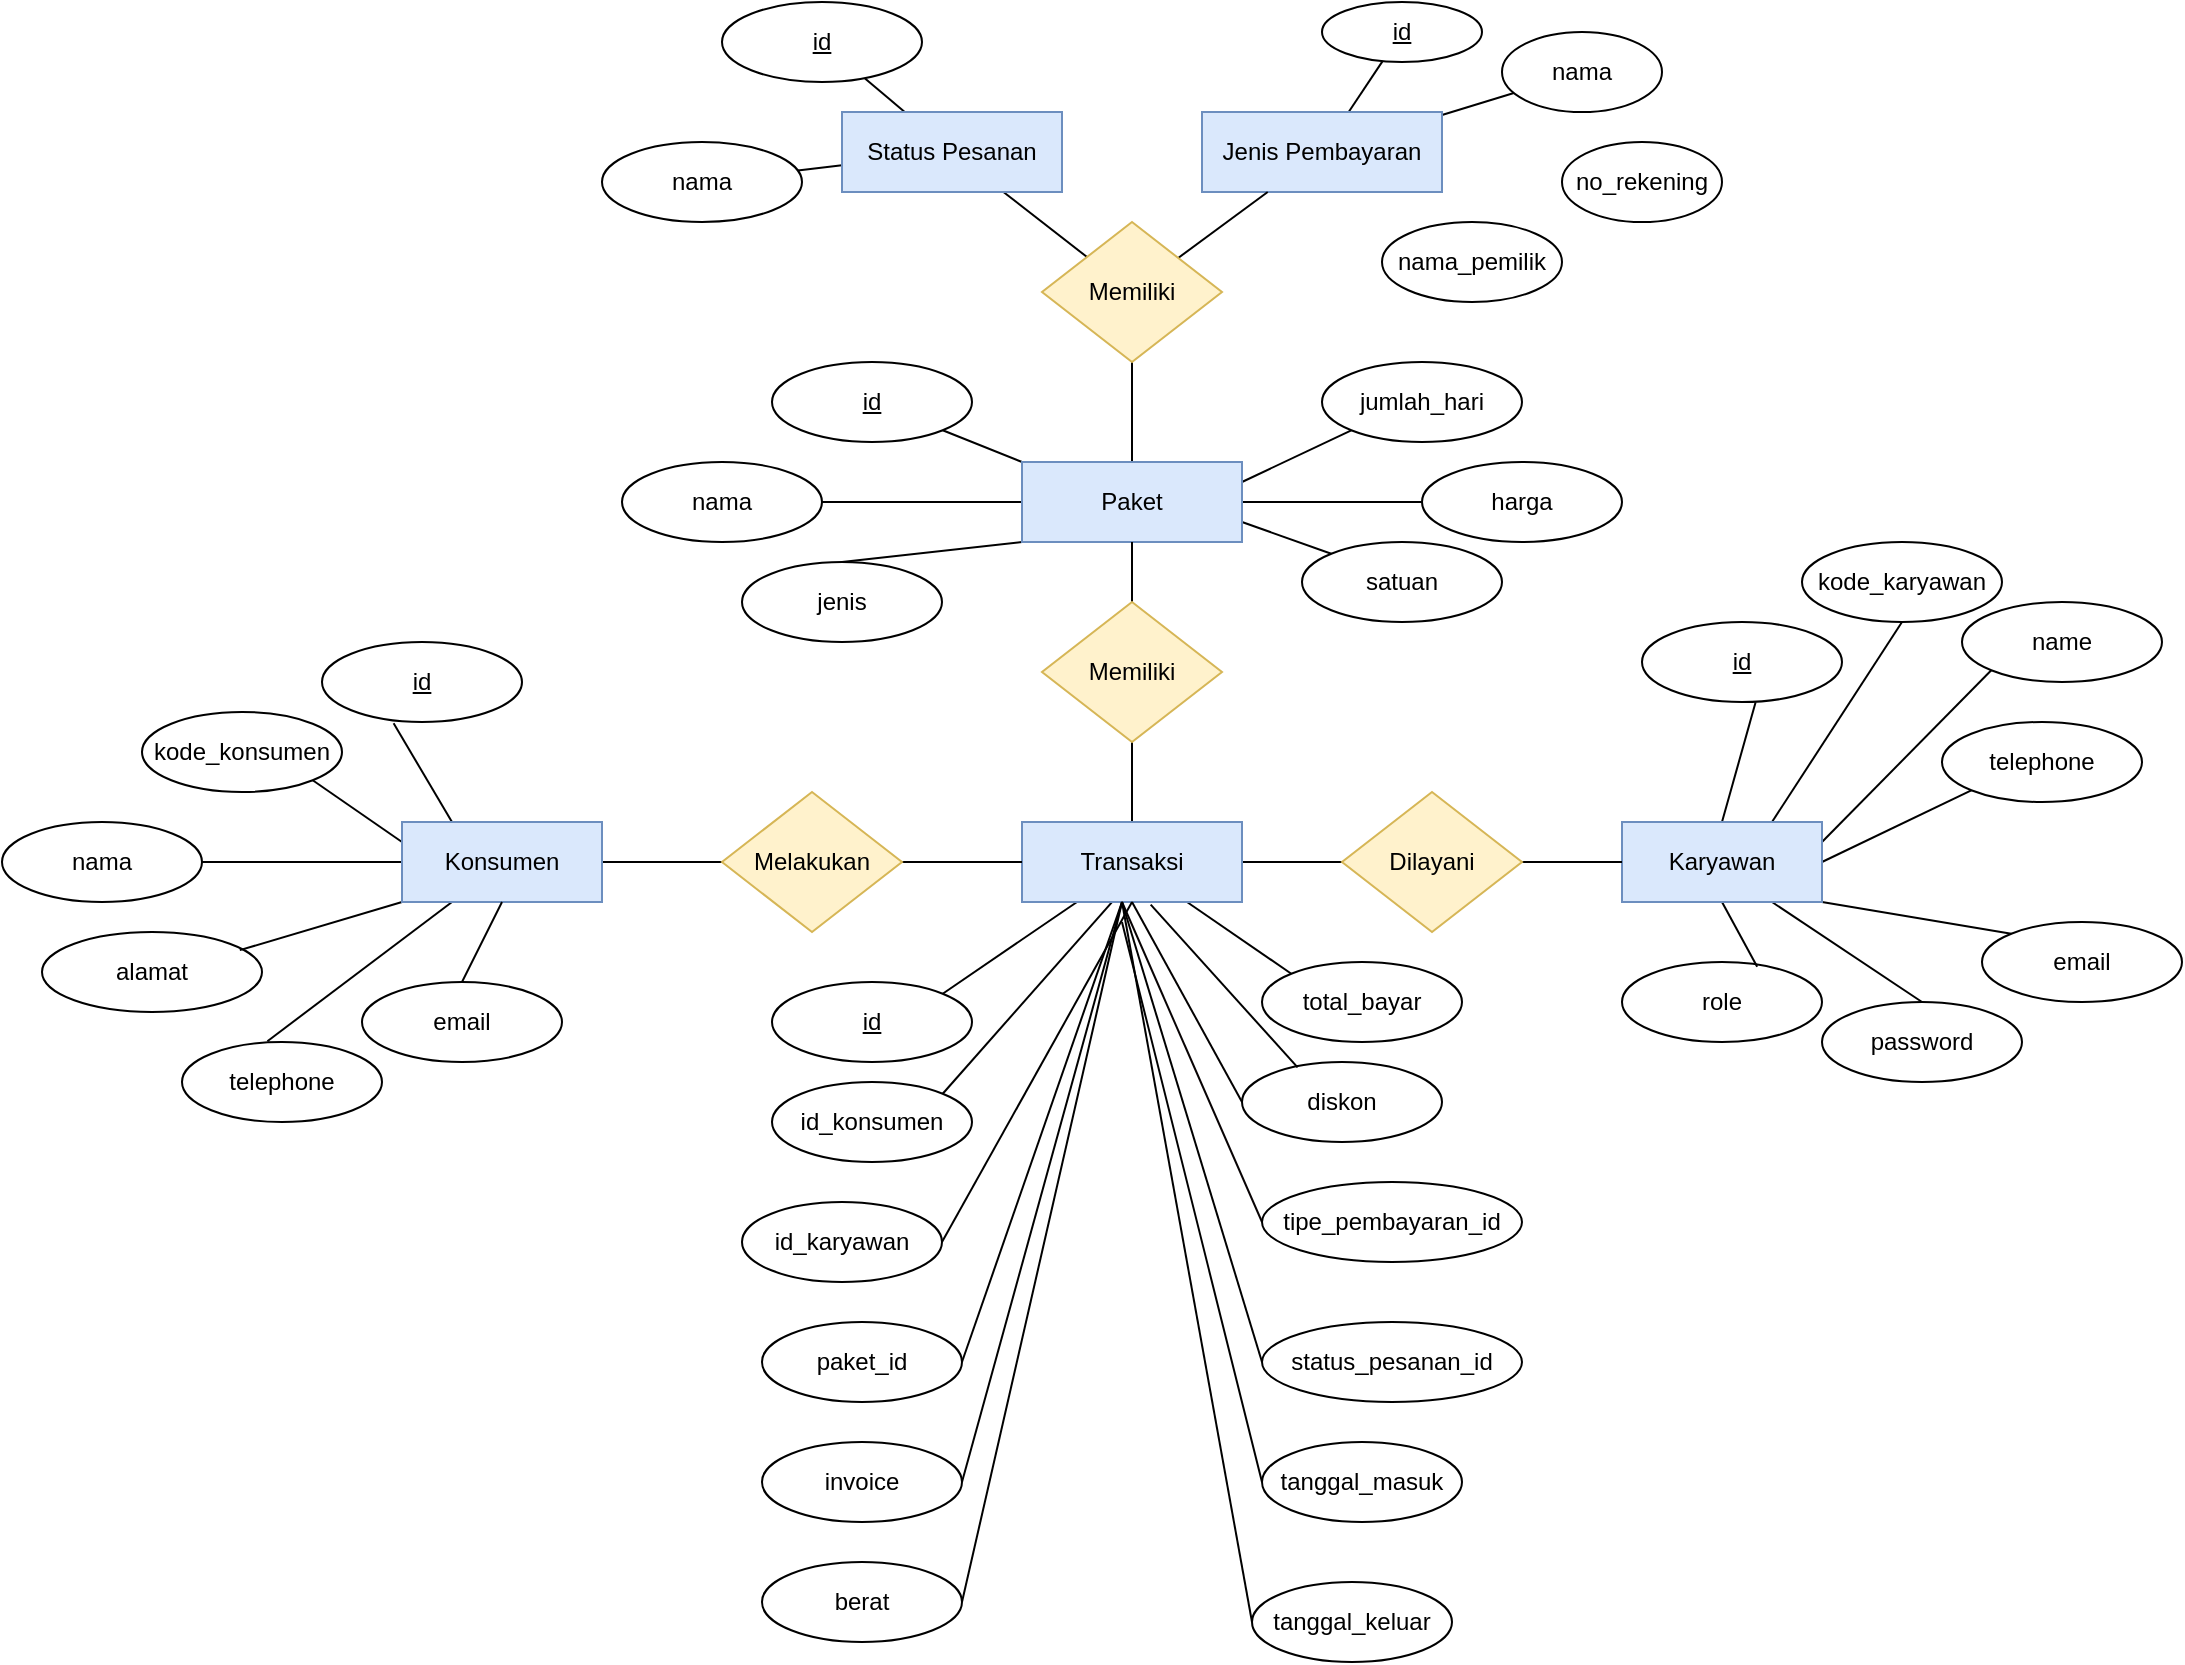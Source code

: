 <mxfile version="21.0.2" type="github">
  <diagram name="Page-1" id="3M1EGsl8p2eKksEgXylc">
    <mxGraphModel dx="1100" dy="583" grid="1" gridSize="10" guides="1" tooltips="1" connect="1" arrows="1" fold="1" page="1" pageScale="1" pageWidth="850" pageHeight="1100" background="#ffffff" math="0" shadow="0">
      <root>
        <mxCell id="0" />
        <mxCell id="1" parent="0" />
        <mxCell id="-BERife1kC8m-4Oo77Mu-1" style="edgeStyle=orthogonalEdgeStyle;rounded=0;orthogonalLoop=1;jettySize=auto;html=1;exitX=1;exitY=0.5;exitDx=0;exitDy=0;startArrow=none;startFill=0;endArrow=none;endFill=0;" edge="1" parent="1" source="-BERife1kC8m-4Oo77Mu-7" target="-BERife1kC8m-4Oo77Mu-35">
          <mxGeometry relative="1" as="geometry" />
        </mxCell>
        <mxCell id="-BERife1kC8m-4Oo77Mu-2" style="edgeStyle=orthogonalEdgeStyle;rounded=0;orthogonalLoop=1;jettySize=auto;html=1;exitX=0;exitY=0.5;exitDx=0;exitDy=0;entryX=1;entryY=0.5;entryDx=0;entryDy=0;startArrow=none;startFill=0;endArrow=none;endFill=0;" edge="1" parent="1" source="-BERife1kC8m-4Oo77Mu-7" target="-BERife1kC8m-4Oo77Mu-45">
          <mxGeometry relative="1" as="geometry" />
        </mxCell>
        <mxCell id="-BERife1kC8m-4Oo77Mu-3" style="rounded=0;orthogonalLoop=1;jettySize=auto;html=1;exitX=0;exitY=0.25;exitDx=0;exitDy=0;entryX=1;entryY=1;entryDx=0;entryDy=0;startArrow=none;startFill=0;endArrow=none;endFill=0;" edge="1" parent="1" source="-BERife1kC8m-4Oo77Mu-7" target="-BERife1kC8m-4Oo77Mu-44">
          <mxGeometry relative="1" as="geometry" />
        </mxCell>
        <mxCell id="-BERife1kC8m-4Oo77Mu-4" style="edgeStyle=none;rounded=0;orthogonalLoop=1;jettySize=auto;html=1;exitX=0.25;exitY=0;exitDx=0;exitDy=0;entryX=0.358;entryY=1.016;entryDx=0;entryDy=0;startArrow=none;startFill=0;endArrow=none;endFill=0;entryPerimeter=0;" edge="1" parent="1" source="-BERife1kC8m-4Oo77Mu-7" target="-BERife1kC8m-4Oo77Mu-43">
          <mxGeometry relative="1" as="geometry" />
        </mxCell>
        <mxCell id="-BERife1kC8m-4Oo77Mu-5" style="edgeStyle=none;rounded=0;orthogonalLoop=1;jettySize=auto;html=1;exitX=0;exitY=1;exitDx=0;exitDy=0;entryX=0.899;entryY=0.227;entryDx=0;entryDy=0;entryPerimeter=0;startArrow=none;startFill=0;endArrow=none;endFill=0;" edge="1" parent="1" source="-BERife1kC8m-4Oo77Mu-7" target="-BERife1kC8m-4Oo77Mu-46">
          <mxGeometry relative="1" as="geometry" />
        </mxCell>
        <mxCell id="-BERife1kC8m-4Oo77Mu-6" style="edgeStyle=none;rounded=0;orthogonalLoop=1;jettySize=auto;html=1;exitX=0.25;exitY=1;exitDx=0;exitDy=0;entryX=0.427;entryY=-0.01;entryDx=0;entryDy=0;entryPerimeter=0;startArrow=none;startFill=0;endArrow=none;endFill=0;" edge="1" parent="1" source="-BERife1kC8m-4Oo77Mu-7" target="-BERife1kC8m-4Oo77Mu-47">
          <mxGeometry relative="1" as="geometry" />
        </mxCell>
        <mxCell id="-BERife1kC8m-4Oo77Mu-7" value="Konsumen" style="rounded=0;whiteSpace=wrap;html=1;fillColor=#dae8fc;strokeColor=#6c8ebf;" vertex="1" parent="1">
          <mxGeometry x="230" y="560" width="100" height="40" as="geometry" />
        </mxCell>
        <mxCell id="-BERife1kC8m-4Oo77Mu-8" style="edgeStyle=none;rounded=0;orthogonalLoop=1;jettySize=auto;html=1;exitX=0.5;exitY=0;exitDx=0;exitDy=0;entryX=0.568;entryY=1.004;entryDx=0;entryDy=0;entryPerimeter=0;startArrow=none;startFill=0;endArrow=none;endFill=0;" edge="1" parent="1" source="-BERife1kC8m-4Oo77Mu-15" target="-BERife1kC8m-4Oo77Mu-58">
          <mxGeometry relative="1" as="geometry" />
        </mxCell>
        <mxCell id="-BERife1kC8m-4Oo77Mu-9" style="edgeStyle=none;rounded=0;orthogonalLoop=1;jettySize=auto;html=1;exitX=0.5;exitY=1;exitDx=0;exitDy=0;entryX=0.676;entryY=0.06;entryDx=0;entryDy=0;entryPerimeter=0;startArrow=none;startFill=0;endArrow=none;endFill=0;" edge="1" parent="1" source="-BERife1kC8m-4Oo77Mu-15" target="-BERife1kC8m-4Oo77Mu-59">
          <mxGeometry relative="1" as="geometry" />
        </mxCell>
        <mxCell id="-BERife1kC8m-4Oo77Mu-10" style="edgeStyle=none;rounded=0;orthogonalLoop=1;jettySize=auto;html=1;exitX=0.75;exitY=1;exitDx=0;exitDy=0;entryX=0.5;entryY=0;entryDx=0;entryDy=0;startArrow=none;startFill=0;endArrow=none;endFill=0;" edge="1" parent="1" source="-BERife1kC8m-4Oo77Mu-15" target="-BERife1kC8m-4Oo77Mu-57">
          <mxGeometry relative="1" as="geometry" />
        </mxCell>
        <mxCell id="-BERife1kC8m-4Oo77Mu-11" style="edgeStyle=none;rounded=0;orthogonalLoop=1;jettySize=auto;html=1;exitX=1;exitY=1;exitDx=0;exitDy=0;entryX=0;entryY=0;entryDx=0;entryDy=0;startArrow=none;startFill=0;endArrow=none;endFill=0;" edge="1" parent="1" source="-BERife1kC8m-4Oo77Mu-15" target="-BERife1kC8m-4Oo77Mu-56">
          <mxGeometry relative="1" as="geometry" />
        </mxCell>
        <mxCell id="-BERife1kC8m-4Oo77Mu-12" style="edgeStyle=none;rounded=0;orthogonalLoop=1;jettySize=auto;html=1;exitX=1;exitY=0.5;exitDx=0;exitDy=0;entryX=0;entryY=1;entryDx=0;entryDy=0;startArrow=none;startFill=0;endArrow=none;endFill=0;" edge="1" parent="1" source="-BERife1kC8m-4Oo77Mu-15" target="-BERife1kC8m-4Oo77Mu-55">
          <mxGeometry relative="1" as="geometry" />
        </mxCell>
        <mxCell id="-BERife1kC8m-4Oo77Mu-13" style="edgeStyle=none;rounded=0;orthogonalLoop=1;jettySize=auto;html=1;exitX=1;exitY=0.25;exitDx=0;exitDy=0;entryX=0;entryY=1;entryDx=0;entryDy=0;startArrow=none;startFill=0;endArrow=none;endFill=0;" edge="1" parent="1" source="-BERife1kC8m-4Oo77Mu-15" target="-BERife1kC8m-4Oo77Mu-54">
          <mxGeometry relative="1" as="geometry" />
        </mxCell>
        <mxCell id="-BERife1kC8m-4Oo77Mu-14" style="edgeStyle=none;rounded=0;orthogonalLoop=1;jettySize=auto;html=1;exitX=0.75;exitY=0;exitDx=0;exitDy=0;entryX=0.5;entryY=1;entryDx=0;entryDy=0;startArrow=none;startFill=0;endArrow=none;endFill=0;" edge="1" parent="1" source="-BERife1kC8m-4Oo77Mu-15" target="-BERife1kC8m-4Oo77Mu-53">
          <mxGeometry relative="1" as="geometry" />
        </mxCell>
        <mxCell id="-BERife1kC8m-4Oo77Mu-15" value="Karyawan" style="rounded=0;whiteSpace=wrap;html=1;fillColor=#dae8fc;strokeColor=#6c8ebf;" vertex="1" parent="1">
          <mxGeometry x="840" y="560" width="100" height="40" as="geometry" />
        </mxCell>
        <mxCell id="-BERife1kC8m-4Oo77Mu-16" style="edgeStyle=orthogonalEdgeStyle;rounded=0;orthogonalLoop=1;jettySize=auto;html=1;exitX=0.5;exitY=0;exitDx=0;exitDy=0;entryX=0.5;entryY=1;entryDx=0;entryDy=0;endArrow=none;endFill=0;" edge="1" parent="1" source="-BERife1kC8m-4Oo77Mu-22" target="-BERife1kC8m-4Oo77Mu-39">
          <mxGeometry relative="1" as="geometry" />
        </mxCell>
        <mxCell id="-BERife1kC8m-4Oo77Mu-17" style="edgeStyle=orthogonalEdgeStyle;rounded=0;orthogonalLoop=1;jettySize=auto;html=1;exitX=1;exitY=0.5;exitDx=0;exitDy=0;endArrow=none;endFill=0;" edge="1" parent="1" source="-BERife1kC8m-4Oo77Mu-22" target="-BERife1kC8m-4Oo77Mu-37">
          <mxGeometry relative="1" as="geometry" />
        </mxCell>
        <mxCell id="-BERife1kC8m-4Oo77Mu-18" style="edgeStyle=none;rounded=0;orthogonalLoop=1;jettySize=auto;html=1;exitX=0.25;exitY=1;exitDx=0;exitDy=0;entryX=1;entryY=0;entryDx=0;entryDy=0;startArrow=none;startFill=0;endArrow=none;endFill=0;" edge="1" parent="1" source="-BERife1kC8m-4Oo77Mu-22" target="-BERife1kC8m-4Oo77Mu-48">
          <mxGeometry relative="1" as="geometry" />
        </mxCell>
        <mxCell id="-BERife1kC8m-4Oo77Mu-19" style="edgeStyle=none;rounded=0;orthogonalLoop=1;jettySize=auto;html=1;exitX=0.75;exitY=1;exitDx=0;exitDy=0;entryX=0;entryY=0;entryDx=0;entryDy=0;startArrow=none;startFill=0;endArrow=none;endFill=0;" edge="1" parent="1" source="-BERife1kC8m-4Oo77Mu-22" target="-BERife1kC8m-4Oo77Mu-51">
          <mxGeometry relative="1" as="geometry" />
        </mxCell>
        <mxCell id="-BERife1kC8m-4Oo77Mu-20" style="edgeStyle=none;rounded=0;orthogonalLoop=1;jettySize=auto;html=1;entryX=1;entryY=0;entryDx=0;entryDy=0;startArrow=none;startFill=0;endArrow=none;endFill=0;exitX=0.41;exitY=0.998;exitDx=0;exitDy=0;exitPerimeter=0;" edge="1" parent="1" source="-BERife1kC8m-4Oo77Mu-22" target="-BERife1kC8m-4Oo77Mu-52">
          <mxGeometry relative="1" as="geometry">
            <mxPoint x="582" y="601" as="sourcePoint" />
          </mxGeometry>
        </mxCell>
        <mxCell id="-BERife1kC8m-4Oo77Mu-21" style="edgeStyle=none;rounded=0;orthogonalLoop=1;jettySize=auto;html=1;exitX=0.585;exitY=1.033;exitDx=0;exitDy=0;entryX=0.278;entryY=0.067;entryDx=0;entryDy=0;startArrow=none;startFill=0;endArrow=none;endFill=0;entryPerimeter=0;exitPerimeter=0;" edge="1" parent="1" source="-BERife1kC8m-4Oo77Mu-22" target="-BERife1kC8m-4Oo77Mu-50">
          <mxGeometry relative="1" as="geometry" />
        </mxCell>
        <mxCell id="-BERife1kC8m-4Oo77Mu-22" value="Transaksi" style="rounded=0;whiteSpace=wrap;html=1;fillColor=#dae8fc;strokeColor=#6c8ebf;" vertex="1" parent="1">
          <mxGeometry x="540" y="560" width="110" height="40" as="geometry" />
        </mxCell>
        <mxCell id="-BERife1kC8m-4Oo77Mu-23" style="edgeStyle=orthogonalEdgeStyle;rounded=0;orthogonalLoop=1;jettySize=auto;html=1;exitX=0.5;exitY=0;exitDx=0;exitDy=0;entryX=0.5;entryY=1;entryDx=0;entryDy=0;endArrow=none;endFill=0;" edge="1" parent="1" source="-BERife1kC8m-4Oo77Mu-30" target="-BERife1kC8m-4Oo77Mu-42">
          <mxGeometry relative="1" as="geometry" />
        </mxCell>
        <mxCell id="-BERife1kC8m-4Oo77Mu-24" style="edgeStyle=none;rounded=0;orthogonalLoop=1;jettySize=auto;html=1;exitX=0;exitY=0;exitDx=0;exitDy=0;entryX=1;entryY=1;entryDx=0;entryDy=0;startArrow=none;startFill=0;endArrow=none;endFill=0;" edge="1" parent="1" source="-BERife1kC8m-4Oo77Mu-30" target="-BERife1kC8m-4Oo77Mu-60">
          <mxGeometry relative="1" as="geometry" />
        </mxCell>
        <mxCell id="-BERife1kC8m-4Oo77Mu-25" style="edgeStyle=none;rounded=0;orthogonalLoop=1;jettySize=auto;html=1;exitX=0;exitY=0.5;exitDx=0;exitDy=0;entryX=1;entryY=0.5;entryDx=0;entryDy=0;startArrow=none;startFill=0;endArrow=none;endFill=0;" edge="1" parent="1" source="-BERife1kC8m-4Oo77Mu-30" target="-BERife1kC8m-4Oo77Mu-61">
          <mxGeometry relative="1" as="geometry" />
        </mxCell>
        <mxCell id="-BERife1kC8m-4Oo77Mu-26" style="edgeStyle=none;rounded=0;orthogonalLoop=1;jettySize=auto;html=1;exitX=0;exitY=1;exitDx=0;exitDy=0;entryX=0.5;entryY=0;entryDx=0;entryDy=0;startArrow=none;startFill=0;endArrow=none;endFill=0;" edge="1" parent="1" source="-BERife1kC8m-4Oo77Mu-30" target="-BERife1kC8m-4Oo77Mu-65">
          <mxGeometry relative="1" as="geometry" />
        </mxCell>
        <mxCell id="-BERife1kC8m-4Oo77Mu-27" style="edgeStyle=none;rounded=0;orthogonalLoop=1;jettySize=auto;html=1;exitX=1;exitY=0.25;exitDx=0;exitDy=0;entryX=0;entryY=1;entryDx=0;entryDy=0;startArrow=none;startFill=0;endArrow=none;endFill=0;" edge="1" parent="1" source="-BERife1kC8m-4Oo77Mu-30" target="-BERife1kC8m-4Oo77Mu-62">
          <mxGeometry relative="1" as="geometry" />
        </mxCell>
        <mxCell id="-BERife1kC8m-4Oo77Mu-28" style="edgeStyle=none;rounded=0;orthogonalLoop=1;jettySize=auto;html=1;exitX=1;exitY=0.5;exitDx=0;exitDy=0;entryX=0;entryY=0.5;entryDx=0;entryDy=0;startArrow=none;startFill=0;endArrow=none;endFill=0;" edge="1" parent="1" source="-BERife1kC8m-4Oo77Mu-30" target="-BERife1kC8m-4Oo77Mu-63">
          <mxGeometry relative="1" as="geometry" />
        </mxCell>
        <mxCell id="-BERife1kC8m-4Oo77Mu-29" style="edgeStyle=none;rounded=0;orthogonalLoop=1;jettySize=auto;html=1;exitX=1;exitY=0.75;exitDx=0;exitDy=0;entryX=0;entryY=0;entryDx=0;entryDy=0;startArrow=none;startFill=0;endArrow=none;endFill=0;" edge="1" parent="1" source="-BERife1kC8m-4Oo77Mu-30" target="-BERife1kC8m-4Oo77Mu-64">
          <mxGeometry relative="1" as="geometry" />
        </mxCell>
        <mxCell id="-BERife1kC8m-4Oo77Mu-30" value="Paket" style="rounded=0;whiteSpace=wrap;html=1;fillColor=#dae8fc;strokeColor=#6c8ebf;" vertex="1" parent="1">
          <mxGeometry x="540" y="380" width="110" height="40" as="geometry" />
        </mxCell>
        <mxCell id="-BERife1kC8m-4Oo77Mu-31" value="" style="edgeStyle=none;rounded=0;orthogonalLoop=1;jettySize=auto;html=1;startArrow=none;startFill=0;endArrow=none;endFill=0;" edge="1" parent="1" source="-BERife1kC8m-4Oo77Mu-33" target="-BERife1kC8m-4Oo77Mu-72">
          <mxGeometry relative="1" as="geometry" />
        </mxCell>
        <mxCell id="-BERife1kC8m-4Oo77Mu-32" value="" style="edgeStyle=none;rounded=0;orthogonalLoop=1;jettySize=auto;html=1;startArrow=none;startFill=0;endArrow=none;endFill=0;" edge="1" parent="1" source="-BERife1kC8m-4Oo77Mu-33" target="-BERife1kC8m-4Oo77Mu-73">
          <mxGeometry relative="1" as="geometry" />
        </mxCell>
        <mxCell id="-BERife1kC8m-4Oo77Mu-33" value="Jenis Pembayaran" style="rounded=0;whiteSpace=wrap;html=1;fillColor=#dae8fc;strokeColor=#6c8ebf;" vertex="1" parent="1">
          <mxGeometry x="630" y="205" width="120" height="40" as="geometry" />
        </mxCell>
        <mxCell id="-BERife1kC8m-4Oo77Mu-34" style="edgeStyle=orthogonalEdgeStyle;rounded=0;orthogonalLoop=1;jettySize=auto;html=1;exitX=1;exitY=0.5;exitDx=0;exitDy=0;entryX=0;entryY=0.5;entryDx=0;entryDy=0;endArrow=none;endFill=0;" edge="1" parent="1" source="-BERife1kC8m-4Oo77Mu-35" target="-BERife1kC8m-4Oo77Mu-22">
          <mxGeometry relative="1" as="geometry" />
        </mxCell>
        <mxCell id="-BERife1kC8m-4Oo77Mu-35" value="Melakukan" style="rhombus;whiteSpace=wrap;html=1;fillColor=#fff2cc;strokeColor=#d6b656;" vertex="1" parent="1">
          <mxGeometry x="390" y="545" width="90" height="70" as="geometry" />
        </mxCell>
        <mxCell id="-BERife1kC8m-4Oo77Mu-36" style="edgeStyle=orthogonalEdgeStyle;rounded=0;orthogonalLoop=1;jettySize=auto;html=1;exitX=1;exitY=0.5;exitDx=0;exitDy=0;entryX=0;entryY=0.5;entryDx=0;entryDy=0;endArrow=none;endFill=0;" edge="1" parent="1" source="-BERife1kC8m-4Oo77Mu-37" target="-BERife1kC8m-4Oo77Mu-15">
          <mxGeometry relative="1" as="geometry">
            <Array as="points">
              <mxPoint x="810" y="580" />
              <mxPoint x="810" y="580" />
            </Array>
          </mxGeometry>
        </mxCell>
        <mxCell id="-BERife1kC8m-4Oo77Mu-37" value="Dilayani" style="rhombus;whiteSpace=wrap;html=1;fillColor=#fff2cc;strokeColor=#d6b656;" vertex="1" parent="1">
          <mxGeometry x="700" y="545" width="90" height="70" as="geometry" />
        </mxCell>
        <mxCell id="-BERife1kC8m-4Oo77Mu-38" style="edgeStyle=orthogonalEdgeStyle;rounded=0;orthogonalLoop=1;jettySize=auto;html=1;exitX=0.5;exitY=0;exitDx=0;exitDy=0;entryX=0.5;entryY=1;entryDx=0;entryDy=0;endArrow=none;endFill=0;" edge="1" parent="1" source="-BERife1kC8m-4Oo77Mu-39" target="-BERife1kC8m-4Oo77Mu-30">
          <mxGeometry relative="1" as="geometry" />
        </mxCell>
        <mxCell id="-BERife1kC8m-4Oo77Mu-39" value="Memiliki" style="rhombus;whiteSpace=wrap;html=1;fillColor=#fff2cc;strokeColor=#d6b656;" vertex="1" parent="1">
          <mxGeometry x="550" y="450" width="90" height="70" as="geometry" />
        </mxCell>
        <mxCell id="-BERife1kC8m-4Oo77Mu-40" value="" style="edgeStyle=none;rounded=0;orthogonalLoop=1;jettySize=auto;html=1;startArrow=none;startFill=0;endArrow=none;endFill=0;" edge="1" parent="1" source="-BERife1kC8m-4Oo77Mu-42" target="-BERife1kC8m-4Oo77Mu-69">
          <mxGeometry relative="1" as="geometry" />
        </mxCell>
        <mxCell id="-BERife1kC8m-4Oo77Mu-41" value="" style="edgeStyle=none;rounded=0;orthogonalLoop=1;jettySize=auto;html=1;startArrow=none;startFill=0;endArrow=none;endFill=0;" edge="1" parent="1" source="-BERife1kC8m-4Oo77Mu-42" target="-BERife1kC8m-4Oo77Mu-33">
          <mxGeometry relative="1" as="geometry" />
        </mxCell>
        <mxCell id="-BERife1kC8m-4Oo77Mu-42" value="Memiliki" style="rhombus;whiteSpace=wrap;html=1;fillColor=#fff2cc;strokeColor=#d6b656;" vertex="1" parent="1">
          <mxGeometry x="550" y="260" width="90" height="70" as="geometry" />
        </mxCell>
        <mxCell id="-BERife1kC8m-4Oo77Mu-43" value="&lt;u&gt;id&lt;/u&gt;" style="ellipse;whiteSpace=wrap;html=1;fillColor=none;" vertex="1" parent="1">
          <mxGeometry x="190" y="470" width="100" height="40" as="geometry" />
        </mxCell>
        <mxCell id="-BERife1kC8m-4Oo77Mu-44" value="kode_konsumen" style="ellipse;whiteSpace=wrap;html=1;fillColor=none;" vertex="1" parent="1">
          <mxGeometry x="100" y="505" width="100" height="40" as="geometry" />
        </mxCell>
        <mxCell id="-BERife1kC8m-4Oo77Mu-45" value="nama" style="ellipse;whiteSpace=wrap;html=1;fillColor=none;" vertex="1" parent="1">
          <mxGeometry x="30" y="560" width="100" height="40" as="geometry" />
        </mxCell>
        <mxCell id="-BERife1kC8m-4Oo77Mu-46" value="alamat" style="ellipse;whiteSpace=wrap;html=1;fillColor=none;" vertex="1" parent="1">
          <mxGeometry x="50" y="615" width="110" height="40" as="geometry" />
        </mxCell>
        <mxCell id="-BERife1kC8m-4Oo77Mu-47" value="telephone" style="ellipse;whiteSpace=wrap;html=1;fillColor=none;" vertex="1" parent="1">
          <mxGeometry x="120" y="670" width="100" height="40" as="geometry" />
        </mxCell>
        <mxCell id="-BERife1kC8m-4Oo77Mu-48" value="id" style="ellipse;whiteSpace=wrap;html=1;fillColor=none;fontStyle=4;" vertex="1" parent="1">
          <mxGeometry x="415" y="640" width="100" height="40" as="geometry" />
        </mxCell>
        <mxCell id="-BERife1kC8m-4Oo77Mu-49" style="rounded=0;orthogonalLoop=1;jettySize=auto;html=1;exitX=0;exitY=0.5;exitDx=0;exitDy=0;entryX=0.5;entryY=1;entryDx=0;entryDy=0;strokeColor=#030101;fontColor=#5AA9E6;fillColor=#FFE45E;endArrow=none;endFill=0;" edge="1" parent="1" source="-BERife1kC8m-4Oo77Mu-50" target="-BERife1kC8m-4Oo77Mu-22">
          <mxGeometry relative="1" as="geometry" />
        </mxCell>
        <mxCell id="-BERife1kC8m-4Oo77Mu-50" value="diskon" style="ellipse;whiteSpace=wrap;html=1;fillColor=none;" vertex="1" parent="1">
          <mxGeometry x="650" y="680" width="100" height="40" as="geometry" />
        </mxCell>
        <mxCell id="-BERife1kC8m-4Oo77Mu-51" value="total_bayar" style="ellipse;whiteSpace=wrap;html=1;fillColor=none;" vertex="1" parent="1">
          <mxGeometry x="660" y="630" width="100" height="40" as="geometry" />
        </mxCell>
        <mxCell id="-BERife1kC8m-4Oo77Mu-52" value="id_konsumen" style="ellipse;whiteSpace=wrap;html=1;fillColor=none;" vertex="1" parent="1">
          <mxGeometry x="415" y="690" width="100" height="40" as="geometry" />
        </mxCell>
        <mxCell id="-BERife1kC8m-4Oo77Mu-53" value="kode_karyawan" style="ellipse;whiteSpace=wrap;html=1;fillColor=none;" vertex="1" parent="1">
          <mxGeometry x="930" y="420" width="100" height="40" as="geometry" />
        </mxCell>
        <mxCell id="-BERife1kC8m-4Oo77Mu-54" value="name" style="ellipse;whiteSpace=wrap;html=1;fillColor=none;" vertex="1" parent="1">
          <mxGeometry x="1010" y="450" width="100" height="40" as="geometry" />
        </mxCell>
        <mxCell id="-BERife1kC8m-4Oo77Mu-55" value="telephone" style="ellipse;whiteSpace=wrap;html=1;fillColor=none;" vertex="1" parent="1">
          <mxGeometry x="1000" y="510" width="100" height="40" as="geometry" />
        </mxCell>
        <mxCell id="-BERife1kC8m-4Oo77Mu-56" value="email" style="ellipse;whiteSpace=wrap;html=1;fillColor=none;" vertex="1" parent="1">
          <mxGeometry x="1020" y="610" width="100" height="40" as="geometry" />
        </mxCell>
        <mxCell id="-BERife1kC8m-4Oo77Mu-57" value="password" style="ellipse;whiteSpace=wrap;html=1;fillColor=none;" vertex="1" parent="1">
          <mxGeometry x="940" y="650" width="100" height="40" as="geometry" />
        </mxCell>
        <mxCell id="-BERife1kC8m-4Oo77Mu-58" value="&lt;u&gt;id&lt;/u&gt;" style="ellipse;whiteSpace=wrap;html=1;fillColor=none;" vertex="1" parent="1">
          <mxGeometry x="850" y="460" width="100" height="40" as="geometry" />
        </mxCell>
        <mxCell id="-BERife1kC8m-4Oo77Mu-59" value="role" style="ellipse;whiteSpace=wrap;html=1;fillColor=none;" vertex="1" parent="1">
          <mxGeometry x="840" y="630" width="100" height="40" as="geometry" />
        </mxCell>
        <mxCell id="-BERife1kC8m-4Oo77Mu-60" value="&lt;u&gt;id&lt;/u&gt;" style="ellipse;whiteSpace=wrap;html=1;fillColor=none;" vertex="1" parent="1">
          <mxGeometry x="415" y="330" width="100" height="40" as="geometry" />
        </mxCell>
        <mxCell id="-BERife1kC8m-4Oo77Mu-61" value="nama" style="ellipse;whiteSpace=wrap;html=1;fillColor=none;" vertex="1" parent="1">
          <mxGeometry x="340" y="380" width="100" height="40" as="geometry" />
        </mxCell>
        <mxCell id="-BERife1kC8m-4Oo77Mu-62" value="jumlah_hari" style="ellipse;whiteSpace=wrap;html=1;fillColor=none;" vertex="1" parent="1">
          <mxGeometry x="690" y="330" width="100" height="40" as="geometry" />
        </mxCell>
        <mxCell id="-BERife1kC8m-4Oo77Mu-63" value="harga" style="ellipse;whiteSpace=wrap;html=1;fillColor=none;" vertex="1" parent="1">
          <mxGeometry x="740" y="380" width="100" height="40" as="geometry" />
        </mxCell>
        <mxCell id="-BERife1kC8m-4Oo77Mu-64" value="satuan" style="ellipse;whiteSpace=wrap;html=1;fillColor=none;" vertex="1" parent="1">
          <mxGeometry x="680" y="420" width="100" height="40" as="geometry" />
        </mxCell>
        <mxCell id="-BERife1kC8m-4Oo77Mu-65" value="jenis" style="ellipse;whiteSpace=wrap;html=1;fillColor=none;" vertex="1" parent="1">
          <mxGeometry x="400" y="430" width="100" height="40" as="geometry" />
        </mxCell>
        <mxCell id="-BERife1kC8m-4Oo77Mu-66" style="edgeStyle=none;rounded=0;orthogonalLoop=1;jettySize=auto;html=1;entryX=0;entryY=0.5;entryDx=0;entryDy=0;startArrow=none;startFill=0;endArrow=none;endFill=0;" edge="1" parent="1" source="-BERife1kC8m-4Oo77Mu-42" target="-BERife1kC8m-4Oo77Mu-42">
          <mxGeometry relative="1" as="geometry" />
        </mxCell>
        <mxCell id="-BERife1kC8m-4Oo77Mu-67" value="" style="edgeStyle=none;rounded=0;orthogonalLoop=1;jettySize=auto;html=1;startArrow=none;startFill=0;endArrow=none;endFill=0;" edge="1" parent="1" source="-BERife1kC8m-4Oo77Mu-69" target="-BERife1kC8m-4Oo77Mu-70">
          <mxGeometry relative="1" as="geometry" />
        </mxCell>
        <mxCell id="-BERife1kC8m-4Oo77Mu-68" value="" style="edgeStyle=none;rounded=0;orthogonalLoop=1;jettySize=auto;html=1;startArrow=none;startFill=0;endArrow=none;endFill=0;" edge="1" parent="1" source="-BERife1kC8m-4Oo77Mu-69" target="-BERife1kC8m-4Oo77Mu-71">
          <mxGeometry relative="1" as="geometry" />
        </mxCell>
        <mxCell id="-BERife1kC8m-4Oo77Mu-69" value="Status Pesanan" style="rounded=0;whiteSpace=wrap;html=1;fillColor=#dae8fc;strokeColor=#6c8ebf;" vertex="1" parent="1">
          <mxGeometry x="450" y="205" width="110" height="40" as="geometry" />
        </mxCell>
        <mxCell id="-BERife1kC8m-4Oo77Mu-70" value="&lt;u&gt;id&lt;/u&gt;" style="ellipse;whiteSpace=wrap;html=1;fillColor=none;" vertex="1" parent="1">
          <mxGeometry x="390" y="150" width="100" height="40" as="geometry" />
        </mxCell>
        <mxCell id="-BERife1kC8m-4Oo77Mu-71" value="nama" style="ellipse;whiteSpace=wrap;html=1;fillColor=none;" vertex="1" parent="1">
          <mxGeometry x="330" y="220" width="100" height="40" as="geometry" />
        </mxCell>
        <mxCell id="-BERife1kC8m-4Oo77Mu-72" value="&lt;u&gt;id&lt;/u&gt;" style="ellipse;whiteSpace=wrap;html=1;fillColor=none;" vertex="1" parent="1">
          <mxGeometry x="690" y="150" width="80" height="30" as="geometry" />
        </mxCell>
        <mxCell id="-BERife1kC8m-4Oo77Mu-73" value="nama" style="ellipse;whiteSpace=wrap;html=1;fillColor=none;fontStyle=0;" vertex="1" parent="1">
          <mxGeometry x="780" y="165" width="80" height="40" as="geometry" />
        </mxCell>
        <mxCell id="-BERife1kC8m-4Oo77Mu-74" style="edgeStyle=none;rounded=0;orthogonalLoop=1;jettySize=auto;html=1;exitX=0.5;exitY=1;exitDx=0;exitDy=0;startArrow=none;startFill=0;endArrow=none;endFill=0;" edge="1" parent="1" source="-BERife1kC8m-4Oo77Mu-71" target="-BERife1kC8m-4Oo77Mu-71">
          <mxGeometry relative="1" as="geometry" />
        </mxCell>
        <mxCell id="-BERife1kC8m-4Oo77Mu-75" style="rounded=0;orthogonalLoop=1;jettySize=auto;html=1;exitX=1;exitY=0.5;exitDx=0;exitDy=0;strokeColor=#000000;fontColor=#5AA9E6;fillColor=#FFE45E;endArrow=none;endFill=0;" edge="1" parent="1" source="-BERife1kC8m-4Oo77Mu-76">
          <mxGeometry relative="1" as="geometry">
            <mxPoint x="590" y="600" as="targetPoint" />
          </mxGeometry>
        </mxCell>
        <mxCell id="-BERife1kC8m-4Oo77Mu-76" value="paket_id" style="ellipse;whiteSpace=wrap;html=1;fillColor=none;" vertex="1" parent="1">
          <mxGeometry x="410" y="810" width="100" height="40" as="geometry" />
        </mxCell>
        <mxCell id="-BERife1kC8m-4Oo77Mu-77" style="rounded=0;orthogonalLoop=1;jettySize=auto;html=1;exitX=1;exitY=0.5;exitDx=0;exitDy=0;entryX=0.5;entryY=1;entryDx=0;entryDy=0;strokeColor=default;fontColor=#5AA9E6;fillColor=#FFE45E;endArrow=none;endFill=0;" edge="1" parent="1" source="-BERife1kC8m-4Oo77Mu-78" target="-BERife1kC8m-4Oo77Mu-22">
          <mxGeometry relative="1" as="geometry" />
        </mxCell>
        <mxCell id="-BERife1kC8m-4Oo77Mu-78" value="id_karyawan" style="ellipse;whiteSpace=wrap;html=1;fillColor=none;" vertex="1" parent="1">
          <mxGeometry x="400" y="750" width="100" height="40" as="geometry" />
        </mxCell>
        <mxCell id="-BERife1kC8m-4Oo77Mu-79" style="rounded=0;orthogonalLoop=1;jettySize=auto;html=1;exitX=1;exitY=0.5;exitDx=0;exitDy=0;strokeColor=#000000;fontColor=#5AA9E6;fillColor=#FFE45E;endArrow=none;endFill=0;" edge="1" parent="1" source="-BERife1kC8m-4Oo77Mu-80">
          <mxGeometry relative="1" as="geometry">
            <mxPoint x="590" y="600" as="targetPoint" />
            <Array as="points" />
          </mxGeometry>
        </mxCell>
        <mxCell id="-BERife1kC8m-4Oo77Mu-80" value="berat" style="ellipse;whiteSpace=wrap;html=1;fillColor=none;" vertex="1" parent="1">
          <mxGeometry x="410" y="930" width="100" height="40" as="geometry" />
        </mxCell>
        <mxCell id="-BERife1kC8m-4Oo77Mu-81" style="rounded=0;orthogonalLoop=1;jettySize=auto;html=1;exitX=1;exitY=0.5;exitDx=0;exitDy=0;strokeColor=#000000;fontColor=#5AA9E6;fillColor=#FFE45E;endArrow=none;endFill=0;" edge="1" parent="1" source="-BERife1kC8m-4Oo77Mu-82">
          <mxGeometry relative="1" as="geometry">
            <mxPoint x="590" y="600" as="targetPoint" />
          </mxGeometry>
        </mxCell>
        <mxCell id="-BERife1kC8m-4Oo77Mu-82" value="invoice" style="ellipse;whiteSpace=wrap;html=1;fillColor=none;" vertex="1" parent="1">
          <mxGeometry x="410" y="870" width="100" height="40" as="geometry" />
        </mxCell>
        <mxCell id="-BERife1kC8m-4Oo77Mu-83" style="rounded=0;orthogonalLoop=1;jettySize=auto;html=1;exitX=0;exitY=0.5;exitDx=0;exitDy=0;strokeColor=#000000;fontColor=#5AA9E6;fillColor=#FFE45E;endArrow=none;endFill=0;" edge="1" parent="1" source="-BERife1kC8m-4Oo77Mu-84">
          <mxGeometry relative="1" as="geometry">
            <mxPoint x="590" y="610" as="targetPoint" />
          </mxGeometry>
        </mxCell>
        <mxCell id="-BERife1kC8m-4Oo77Mu-84" value="tanggal_masuk" style="ellipse;whiteSpace=wrap;html=1;fillColor=none;" vertex="1" parent="1">
          <mxGeometry x="660" y="870" width="100" height="40" as="geometry" />
        </mxCell>
        <mxCell id="-BERife1kC8m-4Oo77Mu-85" style="rounded=0;orthogonalLoop=1;jettySize=auto;html=1;exitX=0;exitY=0.5;exitDx=0;exitDy=0;strokeColor=#000000;fontColor=#5AA9E6;fillColor=#FFE45E;endArrow=none;endFill=0;" edge="1" parent="1" source="-BERife1kC8m-4Oo77Mu-86">
          <mxGeometry relative="1" as="geometry">
            <mxPoint x="590" y="600" as="targetPoint" />
          </mxGeometry>
        </mxCell>
        <mxCell id="-BERife1kC8m-4Oo77Mu-86" value="tanggal_keluar" style="ellipse;whiteSpace=wrap;html=1;fillColor=none;" vertex="1" parent="1">
          <mxGeometry x="655" y="940" width="100" height="40" as="geometry" />
        </mxCell>
        <mxCell id="-BERife1kC8m-4Oo77Mu-87" style="rounded=0;orthogonalLoop=1;jettySize=auto;html=1;exitX=0;exitY=0.5;exitDx=0;exitDy=0;strokeColor=#080304;fontColor=#5AA9E6;fillColor=#FFE45E;endArrow=none;endFill=0;" edge="1" parent="1" source="-BERife1kC8m-4Oo77Mu-88">
          <mxGeometry relative="1" as="geometry">
            <mxPoint x="590" y="600" as="targetPoint" />
          </mxGeometry>
        </mxCell>
        <mxCell id="-BERife1kC8m-4Oo77Mu-88" value="tipe_pembayaran_id" style="ellipse;whiteSpace=wrap;html=1;fillColor=none;" vertex="1" parent="1">
          <mxGeometry x="660" y="740" width="130" height="40" as="geometry" />
        </mxCell>
        <mxCell id="-BERife1kC8m-4Oo77Mu-89" style="rounded=0;orthogonalLoop=1;jettySize=auto;html=1;exitX=0;exitY=0.5;exitDx=0;exitDy=0;strokeColor=#000000;fontColor=#5AA9E6;fillColor=#FFE45E;endArrow=none;endFill=0;" edge="1" parent="1" source="-BERife1kC8m-4Oo77Mu-90">
          <mxGeometry relative="1" as="geometry">
            <mxPoint x="590" y="600" as="targetPoint" />
          </mxGeometry>
        </mxCell>
        <mxCell id="-BERife1kC8m-4Oo77Mu-90" value="status_pesanan_id" style="ellipse;whiteSpace=wrap;html=1;fillColor=none;" vertex="1" parent="1">
          <mxGeometry x="660" y="810" width="130" height="40" as="geometry" />
        </mxCell>
        <mxCell id="-BERife1kC8m-4Oo77Mu-91" style="edgeStyle=none;curved=1;rounded=0;orthogonalLoop=1;jettySize=auto;html=1;exitX=0.5;exitY=0;exitDx=0;exitDy=0;entryX=0.5;entryY=1;entryDx=0;entryDy=0;fontSize=12;startSize=8;endSize=8;endArrow=none;endFill=0;" edge="1" parent="1" source="-BERife1kC8m-4Oo77Mu-92" target="-BERife1kC8m-4Oo77Mu-7">
          <mxGeometry relative="1" as="geometry" />
        </mxCell>
        <mxCell id="-BERife1kC8m-4Oo77Mu-92" value="email" style="ellipse;whiteSpace=wrap;html=1;fillColor=none;" vertex="1" parent="1">
          <mxGeometry x="210" y="640" width="100" height="40" as="geometry" />
        </mxCell>
        <mxCell id="-BERife1kC8m-4Oo77Mu-93" value="no_rekening" style="ellipse;whiteSpace=wrap;html=1;fillColor=none;fontStyle=0;" vertex="1" parent="1">
          <mxGeometry x="810" y="220" width="80" height="40" as="geometry" />
        </mxCell>
        <mxCell id="-BERife1kC8m-4Oo77Mu-94" value="nama_pemilik" style="ellipse;whiteSpace=wrap;html=1;fillColor=none;fontStyle=0;" vertex="1" parent="1">
          <mxGeometry x="720" y="260" width="90" height="40" as="geometry" />
        </mxCell>
      </root>
    </mxGraphModel>
  </diagram>
</mxfile>
